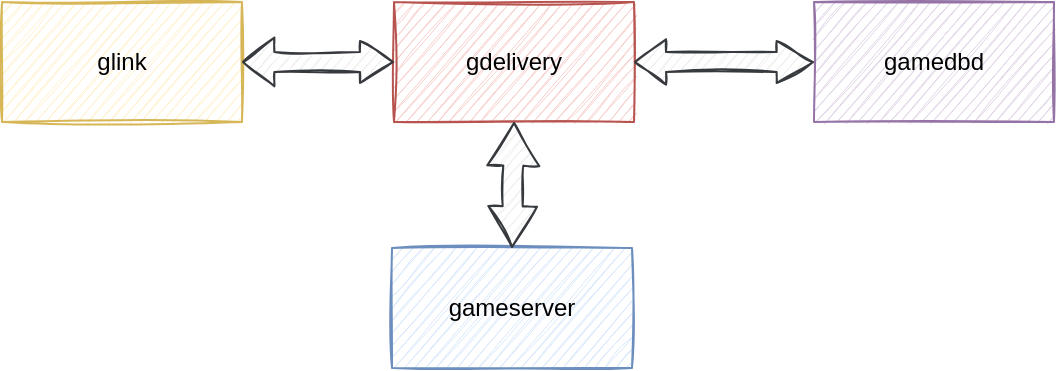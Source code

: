 <mxfile version="14.0.3" type="github" pages="5">
  <diagram id="kgpKYQtTHZ0yAKxKKP6v" name="Page-1">
    <mxGraphModel dx="1503" dy="706" grid="1" gridSize="1" guides="1" tooltips="1" connect="1" arrows="1" fold="1" page="1" pageScale="1" pageWidth="850" pageHeight="1100" math="0" shadow="0">
      <root>
        <mxCell id="0" />
        <mxCell id="1" parent="0" />
        <mxCell id="8e3iIAsaUR_CPn4ZfIlF-45" value="glink" style="rounded=0;whiteSpace=wrap;html=1;shadow=0;fontFamily=Helvetica;fontSize=12;align=center;fillColor=#fff2cc;strokeColor=#d6b656;sketch=1;" parent="1" vertex="1">
          <mxGeometry x="97" y="144" width="120" height="60" as="geometry" />
        </mxCell>
        <mxCell id="8e3iIAsaUR_CPn4ZfIlF-46" value="gdelivery" style="rounded=0;whiteSpace=wrap;html=1;shadow=0;fontFamily=Helvetica;fontSize=12;align=center;fillColor=#f8cecc;strokeColor=#b85450;sketch=1;" parent="1" vertex="1">
          <mxGeometry x="293" y="144" width="120" height="60" as="geometry" />
        </mxCell>
        <mxCell id="8e3iIAsaUR_CPn4ZfIlF-47" value="gamedbd" style="rounded=0;whiteSpace=wrap;html=1;shadow=0;fontFamily=Helvetica;fontSize=12;align=center;fillColor=#e1d5e7;strokeColor=#9673a6;sketch=1;" parent="1" vertex="1">
          <mxGeometry x="503" y="144" width="120" height="60" as="geometry" />
        </mxCell>
        <mxCell id="8e3iIAsaUR_CPn4ZfIlF-48" value="gameserver" style="rounded=0;whiteSpace=wrap;html=1;shadow=0;fontFamily=Helvetica;fontSize=12;align=center;fillColor=#dae8fc;strokeColor=#6c8ebf;sketch=1;" parent="1" vertex="1">
          <mxGeometry x="292" y="267" width="120" height="60" as="geometry" />
        </mxCell>
        <mxCell id="8e3iIAsaUR_CPn4ZfIlF-49" value="" style="shape=flexArrow;endArrow=classic;startArrow=block;html=1;fontFamily=Helvetica;fontSize=12;exitX=1;exitY=0.5;exitDx=0;exitDy=0;entryX=0;entryY=0.5;entryDx=0;entryDy=0;endWidth=10;endSize=5.167;startWidth=13.333;startSize=4.892;startFill=0;fillColor=#eeeeee;strokeColor=#36393d;sketch=1;" parent="1" source="8e3iIAsaUR_CPn4ZfIlF-45" target="8e3iIAsaUR_CPn4ZfIlF-46" edge="1">
          <mxGeometry width="50" height="50" relative="1" as="geometry">
            <mxPoint x="373" y="293" as="sourcePoint" />
            <mxPoint x="423" y="243" as="targetPoint" />
          </mxGeometry>
        </mxCell>
        <mxCell id="8e3iIAsaUR_CPn4ZfIlF-57" value="" style="shape=flexArrow;endArrow=classic;startArrow=classic;html=1;fontFamily=Helvetica;fontSize=12;entryX=0;entryY=0.5;entryDx=0;entryDy=0;exitX=1;exitY=0.5;exitDx=0;exitDy=0;startWidth=11.667;startSize=4.833;endWidth=10;endSize=5.725;fillColor=#eeeeee;strokeColor=#36393d;sketch=1;" parent="1" source="8e3iIAsaUR_CPn4ZfIlF-46" target="8e3iIAsaUR_CPn4ZfIlF-47" edge="1">
          <mxGeometry width="50" height="50" relative="1" as="geometry">
            <mxPoint x="417" y="255" as="sourcePoint" />
            <mxPoint x="467" y="205" as="targetPoint" />
          </mxGeometry>
        </mxCell>
        <mxCell id="8e3iIAsaUR_CPn4ZfIlF-58" value="" style="shape=flexArrow;endArrow=classic;startArrow=classic;html=1;fontFamily=Helvetica;fontSize=12;entryX=0.5;entryY=1;entryDx=0;entryDy=0;exitX=0.5;exitY=0;exitDx=0;exitDy=0;endWidth=15;endSize=6.783;startWidth=13.333;startSize=6.442;fillColor=#eeeeee;strokeColor=#36393d;sketch=1;" parent="1" source="8e3iIAsaUR_CPn4ZfIlF-48" target="8e3iIAsaUR_CPn4ZfIlF-46" edge="1">
          <mxGeometry width="50" height="50" relative="1" as="geometry">
            <mxPoint x="497" y="300" as="sourcePoint" />
            <mxPoint x="547" y="250" as="targetPoint" />
          </mxGeometry>
        </mxCell>
      </root>
    </mxGraphModel>
  </diagram>
  <diagram id="0OgzpcdSNnnKaS0ms3lA" name="Page-2">
    <mxGraphModel dx="2330" dy="706" grid="1" gridSize="10" guides="1" tooltips="1" connect="1" arrows="1" fold="1" page="1" pageScale="1" pageWidth="827" pageHeight="1169" background="#EEEEEE" math="0" shadow="0">
      <root>
        <mxCell id="CHY1JKjZ-cwcwIP-8aB2-0" />
        <mxCell id="CHY1JKjZ-cwcwIP-8aB2-1" parent="CHY1JKjZ-cwcwIP-8aB2-0" />
        <mxCell id="CHY1JKjZ-cwcwIP-8aB2-2" value="Corps&#xa;PSyncObject&lt;PB::corps_struct&gt;" style="swimlane;fontStyle=0;childLayout=stackLayout;horizontal=1;startSize=26;fillColor=#cdeb8b;horizontalStack=0;resizeParent=1;resizeParentMax=0;resizeLast=0;collapsible=1;marginBottom=0;shadow=0;fontFamily=Helvetica;fontSize=12;align=center;sketch=1;strokeColor=#36393d;" parent="CHY1JKjZ-cwcwIP-8aB2-1" vertex="1">
          <mxGeometry x="161" y="460" width="279" height="104" as="geometry" />
        </mxCell>
        <mxCell id="Idnr1RLPW2V9LJ6OMzab-46" value="- HardReference&lt;CorpsBaseType&gt; ref_" style="text;strokeColor=#36393d;fillColor=#cdeb8b;align=left;verticalAlign=top;spacingLeft=4;spacingRight=4;overflow=hidden;rotatable=0;points=[[0,0.5],[1,0.5]];portConstraint=eastwest;sketch=1;" vertex="1" parent="CHY1JKjZ-cwcwIP-8aB2-2">
          <mxGeometry y="26" width="279" height="26" as="geometry" />
        </mxCell>
        <mxCell id="Idnr1RLPW2V9LJ6OMzab-47" value="- std::map&lt;int64, CorpsMemberCache&gt; members_" style="text;strokeColor=#36393d;fillColor=#cdeb8b;align=left;verticalAlign=top;spacingLeft=4;spacingRight=4;overflow=hidden;rotatable=0;points=[[0,0.5],[1,0.5]];portConstraint=eastwest;sketch=1;" vertex="1" parent="CHY1JKjZ-cwcwIP-8aB2-2">
          <mxGeometry y="52" width="279" height="26" as="geometry" />
        </mxCell>
        <mxCell id="Idnr1RLPW2V9LJ6OMzab-48" value="- CorpsBase proxy_" style="text;strokeColor=#36393d;fillColor=#cdeb8b;align=left;verticalAlign=top;spacingLeft=4;spacingRight=4;overflow=hidden;rotatable=0;points=[[0,0.5],[1,0.5]];portConstraint=eastwest;sketch=1;" vertex="1" parent="CHY1JKjZ-cwcwIP-8aB2-2">
          <mxGeometry y="78" width="279" height="26" as="geometry" />
        </mxCell>
        <mxCell id="CHY1JKjZ-cwcwIP-8aB2-12" value="PSyncObject&lt;Data&gt;&#xa;std::enable_shared_from_this&lt;&gt;" style="swimlane;fontStyle=0;childLayout=stackLayout;horizontal=1;startSize=30;horizontalStack=0;resizeParent=1;resizeParentMax=0;resizeLast=0;collapsible=1;marginBottom=0;shadow=0;fontFamily=Helvetica;fontSize=12;align=center;sketch=1;fillColor=#fad9d5;strokeColor=#ae4132;" parent="CHY1JKjZ-cwcwIP-8aB2-1" vertex="1">
          <mxGeometry x="163" y="321" width="270" height="90" as="geometry" />
        </mxCell>
        <mxCell id="Idnr1RLPW2V9LJ6OMzab-32" value="+ ClientTaskList task_list_" style="text;strokeColor=#ae4132;fillColor=#fad9d5;align=left;verticalAlign=top;spacingLeft=4;spacingRight=4;overflow=hidden;rotatable=0;points=[[0,0.5],[1,0.5]];portConstraint=eastwest;sketch=1;" vertex="1" parent="CHY1JKjZ-cwcwIP-8aB2-12">
          <mxGeometry y="30" width="270" height="26" as="geometry" />
        </mxCell>
        <mxCell id="Idnr1RLPW2V9LJ6OMzab-33" value="" style="line;strokeWidth=1;fillColor=none;align=left;verticalAlign=middle;spacingTop=-1;spacingLeft=3;spacingRight=3;rotatable=0;labelPosition=right;points=[];portConstraint=eastwest;fontColor=#1A1A1A;sketch=1;labelBackgroundColor=#EEEEEE;strokeColor=#909090;" vertex="1" parent="CHY1JKjZ-cwcwIP-8aB2-12">
          <mxGeometry y="56" width="270" height="8" as="geometry" />
        </mxCell>
        <mxCell id="Idnr1RLPW2V9LJ6OMzab-34" value="+ int TryAddTask(std::share_ptr&lt;Message&gt; msg)" style="text;strokeColor=#ae4132;fillColor=#fad9d5;align=left;verticalAlign=top;spacingLeft=4;spacingRight=4;overflow=hidden;rotatable=0;points=[[0,0.5],[1,0.5]];portConstraint=eastwest;sketch=1;" vertex="1" parent="CHY1JKjZ-cwcwIP-8aB2-12">
          <mxGeometry y="64" width="270" height="26" as="geometry" />
        </mxCell>
        <mxCell id="CHY1JKjZ-cwcwIP-8aB2-22" value="CorpsManager&#xa;ObjectManager&lt;CorpsPtr&gt;" style="swimlane;fontStyle=0;childLayout=stackLayout;horizontal=1;startSize=26;fillColor=none;horizontalStack=0;resizeParent=1;resizeParentMax=0;resizeLast=0;collapsible=1;marginBottom=0;shadow=0;fontFamily=Helvetica;fontSize=12;align=center;sketch=1;strokeColor=#909090;fontColor=#1A1A1A;" parent="CHY1JKjZ-cwcwIP-8aB2-1" vertex="1">
          <mxGeometry x="-114" y="460" width="190" height="52" as="geometry" />
        </mxCell>
        <mxCell id="CHY1JKjZ-cwcwIP-8aB2-25" value="CorpsBaseType" style="swimlane;fontStyle=0;childLayout=stackLayout;horizontal=1;startSize=26;fillColor=none;horizontalStack=0;resizeParent=1;resizeParentMax=0;resizeLast=0;collapsible=1;marginBottom=0;shadow=0;fontFamily=Helvetica;fontSize=12;align=center;sketch=1;strokeColor=#909090;fontColor=#1A1A1A;" parent="CHY1JKjZ-cwcwIP-8aB2-1" vertex="1">
          <mxGeometry x="539.25" y="362" width="381.5" height="86" as="geometry" />
        </mxCell>
        <mxCell id="Idnr1RLPW2V9LJ6OMzab-38" value="+ void* corps_object_" style="text;strokeColor=#56517e;fillColor=#d0cee2;align=left;verticalAlign=top;spacingLeft=4;spacingRight=4;overflow=hidden;rotatable=0;points=[[0,0.5],[1,0.5]];portConstraint=eastwest;sketch=1;" vertex="1" parent="CHY1JKjZ-cwcwIP-8aB2-25">
          <mxGeometry y="26" width="381.5" height="26" as="geometry" />
        </mxCell>
        <mxCell id="Idnr1RLPW2V9LJ6OMzab-39" value="" style="line;strokeWidth=1;fillColor=none;align=left;verticalAlign=middle;spacingTop=-1;spacingLeft=3;spacingRight=3;rotatable=0;labelPosition=right;points=[];portConstraint=eastwest;fontColor=#1A1A1A;sketch=1;labelBackgroundColor=#EEEEEE;strokeColor=#909090;" vertex="1" parent="CHY1JKjZ-cwcwIP-8aB2-25">
          <mxGeometry y="52" width="381.5" height="8" as="geometry" />
        </mxCell>
        <mxCell id="Idnr1RLPW2V9LJ6OMzab-40" value="+ int PacketProtocol(PB::npt_common_search&amp; proto) const override" style="text;strokeColor=none;fillColor=none;align=left;verticalAlign=top;spacingLeft=4;spacingRight=4;overflow=hidden;rotatable=0;points=[[0,0.5],[1,0.5]];portConstraint=eastwest;fontColor=#1A1A1A;sketch=1;" vertex="1" parent="CHY1JKjZ-cwcwIP-8aB2-25">
          <mxGeometry y="60" width="381.5" height="26" as="geometry" />
        </mxCell>
        <mxCell id="CHY1JKjZ-cwcwIP-8aB2-28" value="CorpsBase" style="swimlane;fontStyle=0;childLayout=stackLayout;horizontal=1;startSize=26;fillColor=none;horizontalStack=0;resizeParent=1;resizeParentMax=0;resizeLast=0;collapsible=1;marginBottom=0;shadow=0;fontFamily=Helvetica;fontSize=12;align=center;sketch=1;strokeColor=#909090;fontColor=#1A1A1A;" parent="CHY1JKjZ-cwcwIP-8aB2-1" vertex="1">
          <mxGeometry x="539.25" y="550" width="220" height="52" as="geometry" />
        </mxCell>
        <mxCell id="Idnr1RLPW2V9LJ6OMzab-35" value="+ SendMessage(const Message&amp; msg)" style="text;strokeColor=none;fillColor=none;align=left;verticalAlign=top;spacingLeft=4;spacingRight=4;overflow=hidden;rotatable=0;points=[[0,0.5],[1,0.5]];portConstraint=eastwest;fontColor=#1A1A1A;sketch=1;" vertex="1" parent="CHY1JKjZ-cwcwIP-8aB2-28">
          <mxGeometry y="26" width="220" height="26" as="geometry" />
        </mxCell>
        <mxCell id="CHY1JKjZ-cwcwIP-8aB2-31" value="CorpsMember" style="swimlane;fontStyle=0;childLayout=stackLayout;horizontal=1;startSize=26;fillColor=none;horizontalStack=0;resizeParent=1;resizeParentMax=0;resizeLast=0;collapsible=1;marginBottom=0;shadow=0;fontFamily=Helvetica;fontSize=12;align=center;sketch=1;strokeColor=#909090;fontColor=#1A1A1A;" parent="CHY1JKjZ-cwcwIP-8aB2-1" vertex="1">
          <mxGeometry x="539.25" y="474" width="183" height="52" as="geometry" />
        </mxCell>
        <mxCell id="Idnr1RLPW2V9LJ6OMzab-36" value="+ PB::corps_member_info data_" style="text;strokeColor=none;fillColor=none;align=left;verticalAlign=top;spacingLeft=4;spacingRight=4;overflow=hidden;rotatable=0;points=[[0,0.5],[1,0.5]];portConstraint=eastwest;fontColor=#1A1A1A;sketch=1;" vertex="1" parent="CHY1JKjZ-cwcwIP-8aB2-31">
          <mxGeometry y="26" width="183" height="26" as="geometry" />
        </mxCell>
        <mxCell id="Idnr1RLPW2V9LJ6OMzab-13" value="ObjectManager&lt;Object&gt;&#xa;IntervalTimer::Observer" style="swimlane;fontStyle=0;childLayout=stackLayout;horizontal=1;startSize=29;fillColor=none;horizontalStack=0;resizeParent=1;resizeParentMax=0;resizeLast=0;collapsible=1;marginBottom=0;shadow=0;fontFamily=Helvetica;fontSize=12;align=center;sketch=1;strokeColor=#909090;fontColor=#1A1A1A;" vertex="1" parent="CHY1JKjZ-cwcwIP-8aB2-1">
          <mxGeometry x="-119" y="321" width="200" height="89" as="geometry" />
        </mxCell>
        <mxCell id="Idnr1RLPW2V9LJ6OMzab-26" value="+ std::map&lt;int64, Object&gt; objects_" style="text;strokeColor=none;fillColor=none;align=left;verticalAlign=top;spacingLeft=4;spacingRight=4;overflow=hidden;rotatable=0;points=[[0,0.5],[1,0.5]];portConstraint=eastwest;sketch=1;fontColor=#1A1A1A;" vertex="1" parent="Idnr1RLPW2V9LJ6OMzab-13">
          <mxGeometry y="29" width="200" height="26" as="geometry" />
        </mxCell>
        <mxCell id="Idnr1RLPW2V9LJ6OMzab-30" value="" style="line;strokeWidth=1;fillColor=none;align=left;verticalAlign=middle;spacingTop=-1;spacingLeft=3;spacingRight=3;rotatable=0;labelPosition=right;points=[];portConstraint=eastwest;sketch=1;labelBackgroundColor=#EEEEEE;strokeColor=#909090;fontColor=#1A1A1A;" vertex="1" parent="Idnr1RLPW2V9LJ6OMzab-13">
          <mxGeometry y="55" width="200" height="8" as="geometry" />
        </mxCell>
        <mxCell id="Idnr1RLPW2V9LJ6OMzab-31" value="+ bool Update() override" style="text;strokeColor=#0e8088;fillColor=#b0e3e6;align=left;verticalAlign=top;spacingLeft=4;spacingRight=4;overflow=hidden;rotatable=0;points=[[0,0.5],[1,0.5]];portConstraint=eastwest;sketch=1;" vertex="1" parent="Idnr1RLPW2V9LJ6OMzab-13">
          <mxGeometry y="63" width="200" height="26" as="geometry" />
        </mxCell>
        <mxCell id="Idnr1RLPW2V9LJ6OMzab-20" value="" style="endArrow=block;endSize=16;endFill=0;html=1;exitX=0.5;exitY=0;exitDx=0;exitDy=0;sketch=1;labelBackgroundColor=#EEEEEE;strokeColor=#182E3E;fontColor=#1A1A1A;" edge="1" parent="CHY1JKjZ-cwcwIP-8aB2-1" source="CHY1JKjZ-cwcwIP-8aB2-22">
          <mxGeometry width="160" relative="1" as="geometry">
            <mxPoint x="-19" y="448" as="sourcePoint" />
            <mxPoint x="-19" y="409" as="targetPoint" />
          </mxGeometry>
        </mxCell>
        <mxCell id="Idnr1RLPW2V9LJ6OMzab-21" value="" style="endArrow=block;endSize=16;endFill=0;html=1;entryX=0.507;entryY=0.962;entryDx=0;entryDy=0;entryPerimeter=0;sketch=1;labelBackgroundColor=#EEEEEE;strokeColor=#182E3E;fontColor=#1A1A1A;" edge="1" parent="CHY1JKjZ-cwcwIP-8aB2-1" source="CHY1JKjZ-cwcwIP-8aB2-2" target="Idnr1RLPW2V9LJ6OMzab-34">
          <mxGeometry width="160" relative="1" as="geometry">
            <mxPoint x="-140" y="648" as="sourcePoint" />
            <mxPoint x="253" y="418" as="targetPoint" />
          </mxGeometry>
        </mxCell>
        <mxCell id="Idnr1RLPW2V9LJ6OMzab-22" value="" style="endArrow=open;html=1;endSize=12;startArrow=diamondThin;startSize=14;startFill=0;edgeStyle=orthogonalEdgeStyle;exitX=1;exitY=0.5;exitDx=0;exitDy=0;entryX=0;entryY=0.5;entryDx=0;entryDy=0;sketch=1;labelBackgroundColor=#EEEEEE;strokeColor=#182E3E;fontColor=#1A1A1A;" edge="1" parent="CHY1JKjZ-cwcwIP-8aB2-1">
          <mxGeometry relative="1" as="geometry">
            <mxPoint x="76" y="499" as="sourcePoint" />
            <mxPoint x="161" y="499" as="targetPoint" />
          </mxGeometry>
        </mxCell>
        <mxCell id="Idnr1RLPW2V9LJ6OMzab-23" value="0..n" style="edgeLabel;resizable=0;html=1;align=left;verticalAlign=top;sketch=1;labelBackgroundColor=#EEEEEE;fontColor=#1A1A1A;" connectable="0" vertex="1" parent="Idnr1RLPW2V9LJ6OMzab-22">
          <mxGeometry x="-1" relative="1" as="geometry" />
        </mxCell>
        <mxCell id="Idnr1RLPW2V9LJ6OMzab-7" value="" style="endArrow=open;html=1;endSize=12;startArrow=diamondThin;startSize=14;startFill=0;edgeStyle=orthogonalEdgeStyle;entryX=0;entryY=0.75;entryDx=0;entryDy=0;sketch=1;labelBackgroundColor=#EEEEEE;strokeColor=#182E3E;fontColor=#1A1A1A;" edge="1" parent="CHY1JKjZ-cwcwIP-8aB2-1">
          <mxGeometry relative="1" as="geometry">
            <mxPoint x="440" y="509" as="sourcePoint" />
            <mxPoint x="539.25" y="509" as="targetPoint" />
            <Array as="points">
              <mxPoint x="440" y="509" />
              <mxPoint x="440" y="509" />
            </Array>
          </mxGeometry>
        </mxCell>
        <mxCell id="Idnr1RLPW2V9LJ6OMzab-8" value="0..n" style="edgeLabel;resizable=0;html=1;align=left;verticalAlign=top;sketch=1;labelBackgroundColor=#EEEEEE;fontColor=#1A1A1A;" connectable="0" vertex="1" parent="Idnr1RLPW2V9LJ6OMzab-7">
          <mxGeometry x="-1" relative="1" as="geometry" />
        </mxCell>
        <mxCell id="Idnr1RLPW2V9LJ6OMzab-41" value="CorpsTopList" style="swimlane;fontStyle=0;childLayout=stackLayout;horizontal=1;startSize=26;fillColor=none;horizontalStack=0;resizeParent=1;resizeParentMax=0;resizeLast=0;collapsible=1;marginBottom=0;shadow=0;fontFamily=Helvetica;fontSize=12;align=center;sketch=1;strokeColor=#909090;fontColor=#1A1A1A;" vertex="1" parent="CHY1JKjZ-cwcwIP-8aB2-1">
          <mxGeometry x="-113" y="554" width="190" height="52" as="geometry" />
        </mxCell>
        <mxCell id="Idnr1RLPW2V9LJ6OMzab-44" value="" style="endArrow=open;html=1;endSize=12;startArrow=diamondThin;startSize=14;startFill=1;edgeStyle=orthogonalEdgeStyle;align=left;verticalAlign=bottom;fontColor=#1A1A1A;exitX=0.505;exitY=1;exitDx=0;exitDy=0;exitPerimeter=0;entryX=0.5;entryY=0;entryDx=0;entryDy=0;sketch=1;labelBackgroundColor=#EEEEEE;strokeColor=#182E3E;" edge="1" parent="CHY1JKjZ-cwcwIP-8aB2-1" target="Idnr1RLPW2V9LJ6OMzab-41">
          <mxGeometry x="-0.25" y="20" relative="1" as="geometry">
            <mxPoint x="-18.05" y="512" as="sourcePoint" />
            <mxPoint x="-18" y="570" as="targetPoint" />
            <mxPoint as="offset" />
          </mxGeometry>
        </mxCell>
        <mxCell id="Idnr1RLPW2V9LJ6OMzab-49" value="1" style="endArrow=open;html=1;endSize=12;startArrow=diamondThin;startSize=14;startFill=1;edgeStyle=orthogonalEdgeStyle;align=left;verticalAlign=bottom;fontColor=#1A1A1A;entryX=0;entryY=0.5;entryDx=0;entryDy=0;sketch=1;labelBackgroundColor=#EEEEEE;strokeColor=#182E3E;" edge="1" parent="CHY1JKjZ-cwcwIP-8aB2-1" target="CHY1JKjZ-cwcwIP-8aB2-28">
          <mxGeometry x="-1" y="3" relative="1" as="geometry">
            <mxPoint x="440" y="550" as="sourcePoint" />
            <mxPoint x="440" y="690" as="targetPoint" />
            <Array as="points">
              <mxPoint x="440" y="550" />
              <mxPoint x="490" y="550" />
              <mxPoint x="490" y="576" />
            </Array>
          </mxGeometry>
        </mxCell>
        <mxCell id="Idnr1RLPW2V9LJ6OMzab-50" value="1" style="endArrow=open;html=1;endSize=12;startArrow=diamondThin;startSize=14;startFill=1;edgeStyle=orthogonalEdgeStyle;align=left;verticalAlign=bottom;fontColor=#1A1A1A;entryX=0;entryY=0.5;entryDx=0;entryDy=0;exitX=1;exitY=0.192;exitDx=0;exitDy=0;exitPerimeter=0;sketch=1;labelBackgroundColor=#EEEEEE;strokeColor=#182E3E;" edge="1" parent="CHY1JKjZ-cwcwIP-8aB2-1" source="CHY1JKjZ-cwcwIP-8aB2-2" target="Idnr1RLPW2V9LJ6OMzab-38">
          <mxGeometry x="-1" y="3" relative="1" as="geometry">
            <mxPoint x="310" y="710" as="sourcePoint" />
            <mxPoint x="470" y="710" as="targetPoint" />
          </mxGeometry>
        </mxCell>
      </root>
    </mxGraphModel>
  </diagram>
  <diagram id="yI2ITIxN7NDSkIE8eoWA" name="第 3 页">
    <mxGraphModel dx="2330" dy="706" grid="1" gridSize="1" guides="1" tooltips="1" connect="1" arrows="1" fold="1" page="1" pageScale="1" pageWidth="827" pageHeight="1169" background="#EEEEEE" math="0" shadow="0">
      <root>
        <mxCell id="4NuZsKPPa98qgH2k7ZOk-0" />
        <mxCell id="4NuZsKPPa98qgH2k7ZOk-1" parent="4NuZsKPPa98qgH2k7ZOk-0" />
        <mxCell id="-l2edYAywjvh5u6Mlrhu-0" value="Corps&#xa;PSyncObject&lt;PB::corps_struct&gt;" style="swimlane;fontStyle=0;childLayout=stackLayout;horizontal=1;startSize=30;fillColor=none;horizontalStack=0;resizeParent=1;resizeParentMax=0;resizeLast=0;collapsible=1;marginBottom=0;shadow=0;fontFamily=Helvetica;fontSize=12;align=center;strokeColor=#909090;fontColor=#1A1A1A;sketch=1;" vertex="1" parent="4NuZsKPPa98qgH2k7ZOk-1">
          <mxGeometry x="-380" y="646" width="279" height="108" as="geometry" />
        </mxCell>
        <mxCell id="-l2edYAywjvh5u6Mlrhu-1" value="- HardReference&lt;CorpsBaseType&gt; ref_" style="text;strokeColor=#0e8088;fillColor=#b0e3e6;align=left;verticalAlign=top;spacingLeft=4;spacingRight=4;overflow=hidden;rotatable=0;points=[[0,0.5],[1,0.5]];portConstraint=eastwest;sketch=1;" vertex="1" parent="-l2edYAywjvh5u6Mlrhu-0">
          <mxGeometry y="30" width="279" height="26" as="geometry" />
        </mxCell>
        <mxCell id="-l2edYAywjvh5u6Mlrhu-2" value="- std::map&lt;int64, CorpsMemberCache&gt; members_" style="text;strokeColor=none;fillColor=none;align=left;verticalAlign=top;spacingLeft=4;spacingRight=4;overflow=hidden;rotatable=0;points=[[0,0.5],[1,0.5]];portConstraint=eastwest;fontColor=#1A1A1A;sketch=1;" vertex="1" parent="-l2edYAywjvh5u6Mlrhu-0">
          <mxGeometry y="56" width="279" height="26" as="geometry" />
        </mxCell>
        <mxCell id="-l2edYAywjvh5u6Mlrhu-3" value="- CorpsBase proxy_" style="text;strokeColor=none;fillColor=none;align=left;verticalAlign=top;spacingLeft=4;spacingRight=4;overflow=hidden;rotatable=0;points=[[0,0.5],[1,0.5]];portConstraint=eastwest;fontColor=#1A1A1A;sketch=1;" vertex="1" parent="-l2edYAywjvh5u6Mlrhu-0">
          <mxGeometry y="82" width="279" height="26" as="geometry" />
        </mxCell>
        <mxCell id="-l2edYAywjvh5u6Mlrhu-8" value="SearchKey" style="swimlane;fontStyle=0;childLayout=stackLayout;horizontal=1;startSize=26;fillColor=none;horizontalStack=0;resizeParent=1;resizeParentMax=0;resizeLast=0;collapsible=1;marginBottom=0;shadow=0;fontFamily=Helvetica;fontSize=12;align=center;strokeColor=#909090;fontColor=#1A1A1A;sketch=1;" vertex="1" parent="4NuZsKPPa98qgH2k7ZOk-1">
          <mxGeometry x="-522" y="412" width="150" height="78" as="geometry" />
        </mxCell>
        <mxCell id="-l2edYAywjvh5u6Mlrhu-35" value="- unsigned char key_type_" style="text;strokeColor=none;fillColor=none;align=left;verticalAlign=top;spacingLeft=4;spacingRight=4;overflow=hidden;rotatable=0;points=[[0,0.5],[1,0.5]];portConstraint=eastwest;fontColor=#1A1A1A;sketch=1;" vertex="1" parent="-l2edYAywjvh5u6Mlrhu-8">
          <mxGeometry y="26" width="150" height="26" as="geometry" />
        </mxCell>
        <mxCell id="-l2edYAywjvh5u6Mlrhu-36" value="- Octets key_" style="text;strokeColor=none;fillColor=none;align=left;verticalAlign=top;spacingLeft=4;spacingRight=4;overflow=hidden;rotatable=0;points=[[0,0.5],[1,0.5]];portConstraint=eastwest;fontColor=#1A1A1A;sketch=1;" vertex="1" parent="-l2edYAywjvh5u6Mlrhu-8">
          <mxGeometry y="52" width="150" height="26" as="geometry" />
        </mxCell>
        <mxCell id="-l2edYAywjvh5u6Mlrhu-9" value="BaseType" style="swimlane;fontStyle=0;childLayout=stackLayout;horizontal=1;startSize=26;fillColor=none;horizontalStack=0;resizeParent=1;resizeParentMax=0;resizeLast=0;collapsible=1;marginBottom=0;shadow=0;fontFamily=Helvetica;fontSize=12;align=center;strokeColor=#909090;fontColor=#1A1A1A;sketch=1;" vertex="1" parent="4NuZsKPPa98qgH2k7ZOk-1">
          <mxGeometry x="-40" y="507.5" width="381.5" height="86" as="geometry" />
        </mxCell>
        <mxCell id="-l2edYAywjvh5u6Mlrhu-10" value="+ void* corps_object_" style="text;strokeColor=none;fillColor=none;align=left;verticalAlign=top;spacingLeft=4;spacingRight=4;overflow=hidden;rotatable=0;points=[[0,0.5],[1,0.5]];portConstraint=eastwest;fontColor=#1A1A1A;sketch=1;" vertex="1" parent="-l2edYAywjvh5u6Mlrhu-9">
          <mxGeometry y="26" width="381.5" height="26" as="geometry" />
        </mxCell>
        <mxCell id="-l2edYAywjvh5u6Mlrhu-11" value="" style="line;strokeWidth=1;fillColor=none;align=left;verticalAlign=middle;spacingTop=-1;spacingLeft=3;spacingRight=3;rotatable=0;labelPosition=right;points=[];portConstraint=eastwest;strokeColor=#909090;fontColor=#1A1A1A;sketch=1;labelBackgroundColor=#EEEEEE;" vertex="1" parent="-l2edYAywjvh5u6Mlrhu-9">
          <mxGeometry y="52" width="381.5" height="8" as="geometry" />
        </mxCell>
        <mxCell id="-l2edYAywjvh5u6Mlrhu-12" value="+ virtual int PacketProtocol(PB::npt_common_search&amp; proto) const" style="text;strokeColor=#ae4132;fillColor=#fad9d5;align=left;verticalAlign=top;spacingLeft=4;spacingRight=4;overflow=hidden;rotatable=0;points=[[0,0.5],[1,0.5]];portConstraint=eastwest;sketch=1;" vertex="1" parent="-l2edYAywjvh5u6Mlrhu-9">
          <mxGeometry y="60" width="381.5" height="26" as="geometry" />
        </mxCell>
        <mxCell id="-l2edYAywjvh5u6Mlrhu-13" value="CorpsBaseType" style="swimlane;fontStyle=0;childLayout=stackLayout;horizontal=1;startSize=26;fillColor=none;horizontalStack=0;resizeParent=1;resizeParentMax=0;resizeLast=0;collapsible=1;marginBottom=0;shadow=0;fontFamily=Helvetica;fontSize=12;align=center;strokeColor=#909090;fontColor=#1A1A1A;sketch=1;" vertex="1" parent="4NuZsKPPa98qgH2k7ZOk-1">
          <mxGeometry x="43" y="650" width="220" height="52" as="geometry" />
        </mxCell>
        <mxCell id="-l2edYAywjvh5u6Mlrhu-15" value="ResultNode" style="swimlane;fontStyle=0;childLayout=stackLayout;horizontal=1;startSize=26;fillColor=none;horizontalStack=0;resizeParent=1;resizeParentMax=0;resizeLast=0;collapsible=1;marginBottom=0;shadow=0;fontFamily=Helvetica;fontSize=12;align=center;strokeColor=#909090;fontColor=#1A1A1A;sketch=1;" vertex="1" parent="4NuZsKPPa98qgH2k7ZOk-1">
          <mxGeometry x="35" y="412" width="210" height="52" as="geometry" />
        </mxCell>
        <mxCell id="-l2edYAywjvh5u6Mlrhu-16" value="+ WeakReference&lt;BaseType&gt; ref_" style="text;strokeColor=none;fillColor=none;align=left;verticalAlign=top;spacingLeft=4;spacingRight=4;overflow=hidden;rotatable=0;points=[[0,0.5],[1,0.5]];portConstraint=eastwest;fontColor=#1A1A1A;sketch=1;" vertex="1" parent="-l2edYAywjvh5u6Mlrhu-15">
          <mxGeometry y="26" width="210" height="26" as="geometry" />
        </mxCell>
        <mxCell id="-l2edYAywjvh5u6Mlrhu-17" value="SearchCacheManager" style="swimlane;fontStyle=0;childLayout=stackLayout;horizontal=1;startSize=26;fillColor=none;horizontalStack=0;resizeParent=1;resizeParentMax=0;resizeLast=0;collapsible=1;marginBottom=0;shadow=0;fontFamily=Helvetica;fontSize=12;align=center;strokeColor=#909090;fontColor=#1A1A1A;sketch=1;" vertex="1" parent="4NuZsKPPa98qgH2k7ZOk-1">
          <mxGeometry x="-490" y="240" width="389" height="112" as="geometry" />
        </mxCell>
        <mxCell id="-l2edYAywjvh5u6Mlrhu-18" value="+ std::map&lt;SearchKey, SearchResult*&gt; results_" style="text;strokeColor=none;fillColor=none;align=left;verticalAlign=top;spacingLeft=4;spacingRight=4;overflow=hidden;rotatable=0;points=[[0,0.5],[1,0.5]];portConstraint=eastwest;fontColor=#1A1A1A;sketch=1;" vertex="1" parent="-l2edYAywjvh5u6Mlrhu-17">
          <mxGeometry y="26" width="389" height="26" as="geometry" />
        </mxCell>
        <mxCell id="-l2edYAywjvh5u6Mlrhu-33" value="- std::list&lt;SearchResult*&gt; lru_results_" style="text;strokeColor=none;fillColor=none;align=left;verticalAlign=top;spacingLeft=4;spacingRight=4;overflow=hidden;rotatable=0;points=[[0,0.5],[1,0.5]];portConstraint=eastwest;fontColor=#1A1A1A;sketch=1;" vertex="1" parent="-l2edYAywjvh5u6Mlrhu-17">
          <mxGeometry y="52" width="389" height="26" as="geometry" />
        </mxCell>
        <mxCell id="-l2edYAywjvh5u6Mlrhu-19" value="" style="line;strokeWidth=1;fillColor=none;align=left;verticalAlign=middle;spacingTop=-1;spacingLeft=3;spacingRight=3;rotatable=0;labelPosition=right;points=[];portConstraint=eastwest;strokeColor=#909090;fontColor=#1A1A1A;sketch=1;labelBackgroundColor=#EEEEEE;" vertex="1" parent="-l2edYAywjvh5u6Mlrhu-17">
          <mxGeometry y="78" width="389" height="8" as="geometry" />
        </mxCell>
        <mxCell id="-l2edYAywjvh5u6Mlrhu-20" value="+ void Search(PB::npt_common_search&amp; proto, const Search&amp; handle)" style="text;strokeColor=#b46504;fillColor=#fad7ac;align=left;verticalAlign=top;spacingLeft=4;spacingRight=4;overflow=hidden;rotatable=0;points=[[0,0.5],[1,0.5]];portConstraint=eastwest;sketch=1;" vertex="1" parent="-l2edYAywjvh5u6Mlrhu-17">
          <mxGeometry y="86" width="389" height="26" as="geometry" />
        </mxCell>
        <mxCell id="-l2edYAywjvh5u6Mlrhu-27" value="SearchResult" style="swimlane;fontStyle=0;childLayout=stackLayout;horizontal=1;startSize=26;fillColor=#bac8d3;horizontalStack=0;resizeParent=1;resizeParentMax=0;resizeLast=0;collapsible=1;marginBottom=0;shadow=0;fontFamily=Helvetica;fontSize=12;align=center;strokeColor=#23445d;sketch=1;" vertex="1" parent="4NuZsKPPa98qgH2k7ZOk-1">
          <mxGeometry x="-290" y="412" width="200" height="130" as="geometry" />
        </mxCell>
        <mxCell id="-l2edYAywjvh5u6Mlrhu-37" value="# PB::npt_common_search proto_" style="text;strokeColor=#23445d;fillColor=#bac8d3;align=left;verticalAlign=top;spacingLeft=4;spacingRight=4;overflow=hidden;rotatable=0;points=[[0,0.5],[1,0.5]];portConstraint=eastwest;sketch=1;" vertex="1" parent="-l2edYAywjvh5u6Mlrhu-27">
          <mxGeometry y="26" width="200" height="26" as="geometry" />
        </mxCell>
        <mxCell id="-l2edYAywjvh5u6Mlrhu-39" value="# SearchKey key_" style="text;strokeColor=#23445d;fillColor=#bac8d3;align=left;verticalAlign=top;spacingLeft=4;spacingRight=4;overflow=hidden;rotatable=0;points=[[0,0.5],[1,0.5]];portConstraint=eastwest;sketch=1;" vertex="1" parent="-l2edYAywjvh5u6Mlrhu-27">
          <mxGeometry y="52" width="200" height="26" as="geometry" />
        </mxCell>
        <mxCell id="-l2edYAywjvh5u6Mlrhu-38" value="# std::vector&lt;ResultNode&gt; results_" style="text;strokeColor=#23445d;fillColor=#bac8d3;align=left;verticalAlign=top;spacingLeft=4;spacingRight=4;overflow=hidden;rotatable=0;points=[[0,0.5],[1,0.5]];portConstraint=eastwest;sketch=1;" vertex="1" parent="-l2edYAywjvh5u6Mlrhu-27">
          <mxGeometry y="78" width="200" height="26" as="geometry" />
        </mxCell>
        <mxCell id="-l2edYAywjvh5u6Mlrhu-40" value="# SearchHandle handler_" style="text;strokeColor=#23445d;fillColor=#bac8d3;align=left;verticalAlign=top;spacingLeft=4;spacingRight=4;overflow=hidden;rotatable=0;points=[[0,0.5],[1,0.5]];portConstraint=eastwest;sketch=1;" vertex="1" parent="-l2edYAywjvh5u6Mlrhu-27">
          <mxGeometry y="104" width="200" height="26" as="geometry" />
        </mxCell>
        <mxCell id="-l2edYAywjvh5u6Mlrhu-42" value="" style="endArrow=block;endSize=16;endFill=0;html=1;exitX=0.5;exitY=0;exitDx=0;exitDy=0;entryX=0.506;entryY=0.981;entryDx=0;entryDy=0;entryPerimeter=0;strokeColor=#182E3E;fontColor=#1A1A1A;sketch=1;labelBackgroundColor=#EEEEEE;" edge="1" parent="4NuZsKPPa98qgH2k7ZOk-1" source="-l2edYAywjvh5u6Mlrhu-13" target="-l2edYAywjvh5u6Mlrhu-12">
          <mxGeometry width="160" relative="1" as="geometry">
            <mxPoint x="-10" y="790" as="sourcePoint" />
            <mxPoint x="151" y="610" as="targetPoint" />
          </mxGeometry>
        </mxCell>
        <mxCell id="-l2edYAywjvh5u6Mlrhu-43" value="" style="endArrow=diamondThin;endFill=1;endSize=24;html=1;entryX=1;entryY=0.5;entryDx=0;entryDy=0;exitX=0;exitY=0.75;exitDx=0;exitDy=0;strokeColor=#182E3E;fontColor=#1A1A1A;sketch=1;labelBackgroundColor=#EEEEEE;" edge="1" parent="4NuZsKPPa98qgH2k7ZOk-1" source="-l2edYAywjvh5u6Mlrhu-13" target="-l2edYAywjvh5u6Mlrhu-1">
          <mxGeometry width="160" relative="1" as="geometry">
            <mxPoint x="30" y="570" as="sourcePoint" />
            <mxPoint x="190" y="570" as="targetPoint" />
          </mxGeometry>
        </mxCell>
        <mxCell id="-l2edYAywjvh5u6Mlrhu-44" value="" style="endArrow=diamondThin;endFill=0;endSize=24;html=1;exitX=0.547;exitY=0.026;exitDx=0;exitDy=0;exitPerimeter=0;strokeColor=#182E3E;fontColor=#1A1A1A;sketch=1;labelBackgroundColor=#EEEEEE;" edge="1" parent="4NuZsKPPa98qgH2k7ZOk-1" source="-l2edYAywjvh5u6Mlrhu-8">
          <mxGeometry width="160" relative="1" as="geometry">
            <mxPoint x="-20" y="570" as="sourcePoint" />
            <mxPoint x="-440" y="350" as="targetPoint" />
          </mxGeometry>
        </mxCell>
        <mxCell id="-l2edYAywjvh5u6Mlrhu-45" value="" style="endArrow=diamondThin;endFill=0;endSize=24;html=1;exitX=0.5;exitY=0;exitDx=0;exitDy=0;entryX=0.771;entryY=1.077;entryDx=0;entryDy=0;entryPerimeter=0;strokeColor=#182E3E;fontColor=#1A1A1A;sketch=1;labelBackgroundColor=#EEEEEE;" edge="1" parent="4NuZsKPPa98qgH2k7ZOk-1" source="-l2edYAywjvh5u6Mlrhu-27" target="-l2edYAywjvh5u6Mlrhu-20">
          <mxGeometry width="160" relative="1" as="geometry">
            <mxPoint x="-540" y="610" as="sourcePoint" />
            <mxPoint x="-380" y="610" as="targetPoint" />
          </mxGeometry>
        </mxCell>
        <mxCell id="-l2edYAywjvh5u6Mlrhu-46" value="" style="endArrow=diamondThin;endFill=1;endSize=24;html=1;exitX=1;exitY=0.5;exitDx=0;exitDy=0;entryX=0;entryY=0.5;entryDx=0;entryDy=0;strokeColor=#182E3E;fontColor=#1A1A1A;sketch=1;labelBackgroundColor=#EEEEEE;" edge="1" parent="4NuZsKPPa98qgH2k7ZOk-1" source="-l2edYAywjvh5u6Mlrhu-35" target="-l2edYAywjvh5u6Mlrhu-37">
          <mxGeometry width="160" relative="1" as="geometry">
            <mxPoint x="-510" y="570" as="sourcePoint" />
            <mxPoint x="-350" y="570" as="targetPoint" />
          </mxGeometry>
        </mxCell>
        <mxCell id="-l2edYAywjvh5u6Mlrhu-47" value="" style="endArrow=diamondThin;endFill=0;endSize=24;html=1;exitX=0.5;exitY=0;exitDx=0;exitDy=0;entryX=0.551;entryY=0.846;entryDx=0;entryDy=0;entryPerimeter=0;strokeColor=#182E3E;fontColor=#1A1A1A;sketch=1;labelBackgroundColor=#EEEEEE;" edge="1" parent="4NuZsKPPa98qgH2k7ZOk-1" source="-l2edYAywjvh5u6Mlrhu-9" target="-l2edYAywjvh5u6Mlrhu-16">
          <mxGeometry width="160" relative="1" as="geometry">
            <mxPoint x="40" y="850" as="sourcePoint" />
            <mxPoint x="210" y="830" as="targetPoint" />
          </mxGeometry>
        </mxCell>
        <mxCell id="-l2edYAywjvh5u6Mlrhu-48" value="" style="endArrow=open;endFill=1;endSize=12;html=1;entryX=0;entryY=0.5;entryDx=0;entryDy=0;exitX=1;exitY=0.5;exitDx=0;exitDy=0;strokeColor=#182E3E;fontColor=#1A1A1A;sketch=1;labelBackgroundColor=#EEEEEE;" edge="1" parent="4NuZsKPPa98qgH2k7ZOk-1" source="-l2edYAywjvh5u6Mlrhu-37" target="-l2edYAywjvh5u6Mlrhu-16">
          <mxGeometry width="160" relative="1" as="geometry">
            <mxPoint x="-340" y="580" as="sourcePoint" />
            <mxPoint x="-170" y="580" as="targetPoint" />
          </mxGeometry>
        </mxCell>
      </root>
    </mxGraphModel>
  </diagram>
  <diagram id="lnSrEXQTEFAOOSUJtIZM" name="第 4 页">
    <mxGraphModel dx="2330" dy="706" grid="1" gridSize="1" guides="1" tooltips="1" connect="1" arrows="1" fold="1" page="1" pageScale="1" pageWidth="827" pageHeight="1169" background="#EEEEEE" math="0" shadow="0">
      <root>
        <mxCell id="2s0anMfYi2meWJEC-m7P-0" />
        <mxCell id="2s0anMfYi2meWJEC-m7P-1" parent="2s0anMfYi2meWJEC-m7P-0" />
        <mxCell id="2s0anMfYi2meWJEC-m7P-2" value="Corps&#xa;PSyncObject&lt;PB::corps_struct&gt;" style="swimlane;fontStyle=0;childLayout=stackLayout;horizontal=1;startSize=30;fillColor=none;horizontalStack=0;resizeParent=1;resizeParentMax=0;resizeLast=0;collapsible=1;marginBottom=0;shadow=0;fontFamily=Helvetica;fontSize=12;align=center;strokeColor=#909090;fontColor=#1A1A1A;sketch=1;" vertex="1" parent="2s0anMfYi2meWJEC-m7P-1">
          <mxGeometry x="-346" y="615" width="279" height="108" as="geometry" />
        </mxCell>
        <mxCell id="2s0anMfYi2meWJEC-m7P-3" value="- HardReference&lt;CorpsBaseType&gt; ref_" style="text;strokeColor=none;fillColor=none;align=left;verticalAlign=top;spacingLeft=4;spacingRight=4;overflow=hidden;rotatable=0;points=[[0,0.5],[1,0.5]];portConstraint=eastwest;fontColor=#1A1A1A;sketch=1;" vertex="1" parent="2s0anMfYi2meWJEC-m7P-2">
          <mxGeometry y="30" width="279" height="26" as="geometry" />
        </mxCell>
        <mxCell id="2s0anMfYi2meWJEC-m7P-4" value="- std::map&lt;int64, CorpsMemberCache&gt; members_" style="text;strokeColor=none;fillColor=none;align=left;verticalAlign=top;spacingLeft=4;spacingRight=4;overflow=hidden;rotatable=0;points=[[0,0.5],[1,0.5]];portConstraint=eastwest;fontColor=#1A1A1A;sketch=1;" vertex="1" parent="2s0anMfYi2meWJEC-m7P-2">
          <mxGeometry y="56" width="279" height="26" as="geometry" />
        </mxCell>
        <mxCell id="2s0anMfYi2meWJEC-m7P-5" value="- CorpsBase proxy_" style="text;strokeColor=none;fillColor=none;align=left;verticalAlign=top;spacingLeft=4;spacingRight=4;overflow=hidden;rotatable=0;points=[[0,0.5],[1,0.5]];portConstraint=eastwest;fontColor=#1A1A1A;sketch=1;" vertex="1" parent="2s0anMfYi2meWJEC-m7P-2">
          <mxGeometry y="82" width="279" height="26" as="geometry" />
        </mxCell>
        <mxCell id="2s0anMfYi2meWJEC-m7P-9" value="ClientTaskList" style="swimlane;fontStyle=0;childLayout=stackLayout;horizontal=1;startSize=26;fillColor=#b1ddf0;horizontalStack=0;resizeParent=1;resizeParentMax=0;resizeLast=0;collapsible=1;marginBottom=0;shadow=0;fontFamily=Helvetica;fontSize=12;align=center;strokeColor=#10739e;sketch=1;" vertex="1" parent="2s0anMfYi2meWJEC-m7P-1">
          <mxGeometry x="13" y="468" width="254" height="112" as="geometry" />
        </mxCell>
        <mxCell id="2s0anMfYi2meWJEC-m7P-10" value="- std::list&lt;std::share_ptr&lt;ClTask&gt;&gt; task_list_" style="text;strokeColor=#10739e;fillColor=#b1ddf0;align=left;verticalAlign=top;spacingLeft=4;spacingRight=4;overflow=hidden;rotatable=0;points=[[0,0.5],[1,0.5]];portConstraint=eastwest;sketch=1;" vertex="1" parent="2s0anMfYi2meWJEC-m7P-9">
          <mxGeometry y="26" width="254" height="26" as="geometry" />
        </mxCell>
        <mxCell id="2s0anMfYi2meWJEC-m7P-11" value="" style="line;strokeWidth=1;fillColor=none;align=left;verticalAlign=middle;spacingTop=-1;spacingLeft=3;spacingRight=3;rotatable=0;labelPosition=right;points=[];portConstraint=eastwest;strokeColor=#909090;fontColor=#1A1A1A;labelBackgroundColor=#EEEEEE;sketch=1;" vertex="1" parent="2s0anMfYi2meWJEC-m7P-9">
          <mxGeometry y="52" width="254" height="8" as="geometry" />
        </mxCell>
        <mxCell id="2s0anMfYi2meWJEC-m7P-12" value="+ bool AddTask(std::share_ptr&lt;ClTask&gt; task)" style="text;strokeColor=#10739e;fillColor=#b1ddf0;align=left;verticalAlign=top;spacingLeft=4;spacingRight=4;overflow=hidden;rotatable=0;points=[[0,0.5],[1,0.5]];portConstraint=eastwest;sketch=1;" vertex="1" parent="2s0anMfYi2meWJEC-m7P-9">
          <mxGeometry y="60" width="254" height="26" as="geometry" />
        </mxCell>
        <mxCell id="2wcIkOxxAOtHc5JdMz0j-1" value="+ std::share_ptr&lt;ClTask&gt; PopTask()" style="text;strokeColor=#10739e;fillColor=#b1ddf0;align=left;verticalAlign=top;spacingLeft=4;spacingRight=4;overflow=hidden;rotatable=0;points=[[0,0.5],[1,0.5]];portConstraint=eastwest;sketch=1;" vertex="1" parent="2s0anMfYi2meWJEC-m7P-9">
          <mxGeometry y="86" width="254" height="26" as="geometry" />
        </mxCell>
        <mxCell id="2s0anMfYi2meWJEC-m7P-14" value="ClTask" style="swimlane;fontStyle=0;childLayout=stackLayout;horizontal=1;startSize=26;fillColor=none;horizontalStack=0;resizeParent=1;resizeParentMax=0;resizeLast=0;collapsible=1;marginBottom=0;shadow=0;fontFamily=Helvetica;fontSize=12;align=center;strokeColor=#909090;fontColor=#1A1A1A;sketch=1;" vertex="1" parent="2s0anMfYi2meWJEC-m7P-1">
          <mxGeometry x="35" y="331" width="210" height="78" as="geometry" />
        </mxCell>
        <mxCell id="2wcIkOxxAOtHc5JdMz0j-3" value="+ RoleCache role_" style="text;strokeColor=none;fillColor=none;align=left;verticalAlign=top;spacingLeft=4;spacingRight=4;overflow=hidden;rotatable=0;points=[[0,0.5],[1,0.5]];portConstraint=eastwest;fontColor=#1A1A1A;sketch=1;" vertex="1" parent="2s0anMfYi2meWJEC-m7P-14">
          <mxGeometry y="26" width="210" height="26" as="geometry" />
        </mxCell>
        <mxCell id="2s0anMfYi2meWJEC-m7P-15" value="+ std::share_ptr&lt;Message&gt; msg_" style="text;strokeColor=none;fillColor=none;align=left;verticalAlign=top;spacingLeft=4;spacingRight=4;overflow=hidden;rotatable=0;points=[[0,0.5],[1,0.5]];portConstraint=eastwest;fontColor=#1A1A1A;sketch=1;" vertex="1" parent="2s0anMfYi2meWJEC-m7P-14">
          <mxGeometry y="52" width="210" height="26" as="geometry" />
        </mxCell>
        <mxCell id="2s0anMfYi2meWJEC-m7P-21" value="PSyncObject" style="swimlane;fontStyle=0;childLayout=stackLayout;horizontal=1;startSize=26;fillColor=#fad7ac;horizontalStack=0;resizeParent=1;resizeParentMax=0;resizeLast=0;collapsible=1;marginBottom=0;shadow=0;fontFamily=Helvetica;fontSize=12;align=center;strokeColor=#b46504;sketch=1;" vertex="1" parent="2s0anMfYi2meWJEC-m7P-1">
          <mxGeometry x="-306" y="467" width="200" height="104" as="geometry" />
        </mxCell>
        <mxCell id="2s0anMfYi2meWJEC-m7P-22" value="+ ClientTaskList task_queue_" style="text;strokeColor=#b46504;fillColor=#fad7ac;align=left;verticalAlign=top;spacingLeft=4;spacingRight=4;overflow=hidden;rotatable=0;points=[[0,0.5],[1,0.5]];portConstraint=eastwest;sketch=1;" vertex="1" parent="2s0anMfYi2meWJEC-m7P-21">
          <mxGeometry y="26" width="200" height="26" as="geometry" />
        </mxCell>
        <mxCell id="2s0anMfYi2meWJEC-m7P-25" value="+ bool IsLocked()" style="text;strokeColor=#b46504;fillColor=#fad7ac;align=left;verticalAlign=top;spacingLeft=4;spacingRight=4;overflow=hidden;rotatable=0;points=[[0,0.5],[1,0.5]];portConstraint=eastwest;sketch=1;" vertex="1" parent="2s0anMfYi2meWJEC-m7P-21">
          <mxGeometry y="52" width="200" height="26" as="geometry" />
        </mxCell>
        <mxCell id="2wcIkOxxAOtHc5JdMz0j-0" value="+ void Run()" style="text;strokeColor=#b46504;fillColor=#fad7ac;align=left;verticalAlign=top;spacingLeft=4;spacingRight=4;overflow=hidden;rotatable=0;points=[[0,0.5],[1,0.5]];portConstraint=eastwest;sketch=1;" vertex="1" parent="2s0anMfYi2meWJEC-m7P-21">
          <mxGeometry y="78" width="200" height="26" as="geometry" />
        </mxCell>
        <mxCell id="2wcIkOxxAOtHc5JdMz0j-4" value="" style="endArrow=open;html=1;endSize=12;startArrow=diamondThin;startSize=14;startFill=1;edgeStyle=orthogonalEdgeStyle;align=left;verticalAlign=bottom;exitX=1.01;exitY=0.055;exitDx=0;exitDy=0;exitPerimeter=0;strokeColor=#182E3E;fontColor=#1A1A1A;labelBackgroundColor=#EEEEEE;sketch=1;" edge="1" parent="2s0anMfYi2meWJEC-m7P-1" source="2s0anMfYi2meWJEC-m7P-25">
          <mxGeometry x="-1" y="3" relative="1" as="geometry">
            <mxPoint x="-74" y="784" as="sourcePoint" />
            <mxPoint x="13" y="520" as="targetPoint" />
          </mxGeometry>
        </mxCell>
        <mxCell id="2wcIkOxxAOtHc5JdMz0j-8" value="" style="endArrow=block;endSize=16;endFill=0;html=1;exitX=0.5;exitY=0;exitDx=0;exitDy=0;entryX=0.499;entryY=0.989;entryDx=0;entryDy=0;entryPerimeter=0;strokeColor=#182E3E;fontColor=#1A1A1A;labelBackgroundColor=#EEEEEE;sketch=1;" edge="1" parent="2s0anMfYi2meWJEC-m7P-1" source="2s0anMfYi2meWJEC-m7P-2" target="2wcIkOxxAOtHc5JdMz0j-0">
          <mxGeometry width="160" relative="1" as="geometry">
            <mxPoint x="-136" y="550" as="sourcePoint" />
            <mxPoint x="24" y="550" as="targetPoint" />
          </mxGeometry>
        </mxCell>
        <mxCell id="2wcIkOxxAOtHc5JdMz0j-9" value="" style="endArrow=open;html=1;endSize=12;startArrow=diamondThin;startSize=14;startFill=0;edgeStyle=orthogonalEdgeStyle;exitX=0.5;exitY=0;exitDx=0;exitDy=0;strokeColor=#182E3E;fontColor=#1A1A1A;labelBackgroundColor=#EEEEEE;sketch=1;" edge="1" parent="2s0anMfYi2meWJEC-m7P-1" source="2s0anMfYi2meWJEC-m7P-9">
          <mxGeometry relative="1" as="geometry">
            <mxPoint x="138" y="379" as="sourcePoint" />
            <mxPoint x="140" y="410" as="targetPoint" />
            <Array as="points" />
          </mxGeometry>
        </mxCell>
        <mxCell id="2wcIkOxxAOtHc5JdMz0j-10" value="0..n" style="edgeLabel;resizable=0;html=1;align=left;verticalAlign=top;fontColor=#1A1A1A;labelBackgroundColor=#EEEEEE;sketch=1;" connectable="0" vertex="1" parent="2wcIkOxxAOtHc5JdMz0j-9">
          <mxGeometry x="-1" relative="1" as="geometry">
            <mxPoint x="5" y="-33" as="offset" />
          </mxGeometry>
        </mxCell>
      </root>
    </mxGraphModel>
  </diagram>
  <diagram id="ImJfDfaZavIuHT8rUTSa" name="第 5 页">
    <mxGraphModel dx="1253" dy="588" grid="1" gridSize="10" guides="1" tooltips="1" connect="1" arrows="1" fold="1" page="1" pageScale="1" pageWidth="827" pageHeight="1169" background="#EEEEEE" math="0" shadow="0">
      <root>
        <mxCell id="0y2IcN7tvl_40y_Wi8IA-0" />
        <mxCell id="0y2IcN7tvl_40y_Wi8IA-1" parent="0y2IcN7tvl_40y_Wi8IA-0" />
        <mxCell id="0y2IcN7tvl_40y_Wi8IA-2" value="gameserver" style="shape=umlLifeline;perimeter=lifelinePerimeter;whiteSpace=wrap;html=1;container=1;collapsible=0;recursiveResize=0;outlineConnect=0;rounded=0;sketch=1;strokeColor=#909090;fillColor=#F5AB50;fontColor=#1A1A1A;" vertex="1" parent="0y2IcN7tvl_40y_Wi8IA-1">
          <mxGeometry x="180" y="40" width="100" height="580" as="geometry" />
        </mxCell>
        <mxCell id="0y2IcN7tvl_40y_Wi8IA-8" value="" style="html=1;points=[];perimeter=orthogonalPerimeter;rounded=0;sketch=1;strokeColor=#909090;fillColor=#F5AB50;fontColor=#1A1A1A;" vertex="1" parent="0y2IcN7tvl_40y_Wi8IA-2">
          <mxGeometry x="45" y="50" width="10" height="80" as="geometry" />
        </mxCell>
        <mxCell id="0y2IcN7tvl_40y_Wi8IA-17" value="ipt 创建协会" style="html=1;verticalAlign=bottom;startArrow=oval;startFill=1;endArrow=block;startSize=8;strokeColor=#182E3E;fontColor=#1A1A1A;entryX=-0.05;entryY=0.108;entryDx=0;entryDy=0;entryPerimeter=0;" edge="1" parent="0y2IcN7tvl_40y_Wi8IA-2" target="0y2IcN7tvl_40y_Wi8IA-18">
          <mxGeometry width="60" relative="1" as="geometry">
            <mxPoint x="55" y="120" as="sourcePoint" />
            <mxPoint x="115" y="120" as="targetPoint" />
          </mxGeometry>
        </mxCell>
        <mxCell id="0y2IcN7tvl_40y_Wi8IA-36" value="" style="html=1;points=[];perimeter=orthogonalPerimeter;rounded=0;sketch=1;strokeColor=#909090;fillColor=#F5AB50;fontColor=#1A1A1A;" vertex="1" parent="0y2IcN7tvl_40y_Wi8IA-2">
          <mxGeometry x="45" y="330" width="10" height="30" as="geometry" />
        </mxCell>
        <mxCell id="0y2IcN7tvl_40y_Wi8IA-3" value="" style="shape=umlLifeline;participant=umlActor;perimeter=lifelinePerimeter;whiteSpace=wrap;html=1;container=1;collapsible=0;recursiveResize=0;verticalAlign=top;spacingTop=36;outlineConnect=0;rounded=0;sketch=1;strokeColor=#909090;fillColor=#F5AB50;fontColor=#1A1A1A;" vertex="1" parent="0y2IcN7tvl_40y_Wi8IA-1">
          <mxGeometry x="60" y="40" width="20" height="570" as="geometry" />
        </mxCell>
        <mxCell id="0y2IcN7tvl_40y_Wi8IA-10" value="" style="html=1;points=[];perimeter=orthogonalPerimeter;rounded=0;sketch=1;strokeColor=#909090;fillColor=#F5AB50;fontColor=#1A1A1A;" vertex="1" parent="0y2IcN7tvl_40y_Wi8IA-3">
          <mxGeometry x="5" y="50" width="10" height="20" as="geometry" />
        </mxCell>
        <mxCell id="0y2IcN7tvl_40y_Wi8IA-37" value="" style="html=1;points=[];perimeter=orthogonalPerimeter;rounded=0;sketch=1;strokeColor=#909090;fillColor=#F5AB50;fontColor=#1A1A1A;" vertex="1" parent="0y2IcN7tvl_40y_Wi8IA-3">
          <mxGeometry x="5" y="400" width="10" height="50" as="geometry" />
        </mxCell>
        <mxCell id="0y2IcN7tvl_40y_Wi8IA-5" value="gdeliver" style="shape=umlLifeline;perimeter=lifelinePerimeter;whiteSpace=wrap;html=1;container=1;collapsible=0;recursiveResize=0;outlineConnect=0;rounded=0;sketch=1;strokeColor=#909090;fillColor=#F5AB50;fontColor=#1A1A1A;" vertex="1" parent="0y2IcN7tvl_40y_Wi8IA-1">
          <mxGeometry x="330" y="40" width="100" height="580" as="geometry" />
        </mxCell>
        <mxCell id="0y2IcN7tvl_40y_Wi8IA-18" value="" style="html=1;points=[];perimeter=orthogonalPerimeter;rounded=0;sketch=1;strokeColor=#909090;fillColor=#F5AB50;fontColor=#1A1A1A;" vertex="1" parent="0y2IcN7tvl_40y_Wi8IA-5">
          <mxGeometry x="45" y="117" width="10" height="20" as="geometry" />
        </mxCell>
        <mxCell id="0y2IcN7tvl_40y_Wi8IA-19" value="" style="html=1;points=[];perimeter=orthogonalPerimeter;rounded=0;sketch=1;strokeColor=#909090;fillColor=#F5AB50;fontColor=#1A1A1A;" vertex="1" parent="0y2IcN7tvl_40y_Wi8IA-5">
          <mxGeometry x="45" y="137" width="10" height="53" as="geometry" />
        </mxCell>
        <mxCell id="0y2IcN7tvl_40y_Wi8IA-20" value="校验数据" style="edgeStyle=orthogonalEdgeStyle;html=1;align=left;spacingLeft=2;endArrow=block;rounded=0;entryX=1.117;entryY=0.396;strokeColor=#182E3E;fontColor=#1A1A1A;entryDx=0;entryDy=0;entryPerimeter=0;" edge="1" parent="0y2IcN7tvl_40y_Wi8IA-5">
          <mxGeometry relative="1" as="geometry">
            <mxPoint x="56" y="126" as="sourcePoint" />
            <Array as="points">
              <mxPoint x="75" y="126" />
              <mxPoint x="75" y="162" />
            </Array>
            <mxPoint x="56.17" y="161.84" as="targetPoint" />
          </mxGeometry>
        </mxCell>
        <mxCell id="0y2IcN7tvl_40y_Wi8IA-27" value="" style="html=1;points=[];perimeter=orthogonalPerimeter;rounded=0;sketch=1;strokeColor=#909090;fillColor=#F5AB50;fontColor=#1A1A1A;" vertex="1" parent="0y2IcN7tvl_40y_Wi8IA-5">
          <mxGeometry x="45" y="210" width="10" height="70" as="geometry" />
        </mxCell>
        <mxCell id="0y2IcN7tvl_40y_Wi8IA-31" value="" style="html=1;points=[];perimeter=orthogonalPerimeter;rounded=0;sketch=1;strokeColor=#909090;fillColor=#F5AB50;fontColor=#1A1A1A;" vertex="1" parent="0y2IcN7tvl_40y_Wi8IA-5">
          <mxGeometry x="45" y="280" width="10" height="70" as="geometry" />
        </mxCell>
        <mxCell id="0y2IcN7tvl_40y_Wi8IA-32" value="创建协会并load" style="edgeStyle=orthogonalEdgeStyle;html=1;align=left;spacingLeft=2;endArrow=block;rounded=0;entryX=1;entryY=0;strokeColor=#182E3E;fontColor=#1A1A1A;" edge="1" parent="0y2IcN7tvl_40y_Wi8IA-5">
          <mxGeometry relative="1" as="geometry">
            <mxPoint x="55" y="280" as="sourcePoint" />
            <Array as="points">
              <mxPoint x="55" y="280" />
              <mxPoint x="75" y="280" />
              <mxPoint x="75" y="308" />
            </Array>
            <mxPoint x="55" y="308" as="targetPoint" />
          </mxGeometry>
        </mxCell>
        <mxCell id="0y2IcN7tvl_40y_Wi8IA-39" value="" style="html=1;points=[];perimeter=orthogonalPerimeter;rounded=0;sketch=1;strokeColor=#909090;fillColor=#F5AB50;fontColor=#1A1A1A;" vertex="1" parent="0y2IcN7tvl_40y_Wi8IA-5">
          <mxGeometry x="45" y="350" width="10" height="70" as="geometry" />
        </mxCell>
        <mxCell id="0y2IcN7tvl_40y_Wi8IA-40" value="OnPlayerLogin()" style="edgeStyle=orthogonalEdgeStyle;html=1;align=left;spacingLeft=2;endArrow=block;rounded=0;strokeColor=#182E3E;fontColor=#1A1A1A;exitX=1.45;exitY=0.695;exitDx=0;exitDy=0;exitPerimeter=0;" edge="1" parent="0y2IcN7tvl_40y_Wi8IA-5">
          <mxGeometry relative="1" as="geometry">
            <mxPoint x="55" y="350.0" as="sourcePoint" />
            <Array as="points">
              <mxPoint x="55.5" y="351.35" />
              <mxPoint x="85.5" y="351.35" />
              <mxPoint x="85.5" y="381.35" />
            </Array>
            <mxPoint x="60" y="381" as="targetPoint" />
          </mxGeometry>
        </mxCell>
        <mxCell id="0y2IcN7tvl_40y_Wi8IA-6" value="gamedbd" style="shape=umlLifeline;perimeter=lifelinePerimeter;whiteSpace=wrap;html=1;container=1;collapsible=0;recursiveResize=0;outlineConnect=0;rounded=0;sketch=1;strokeColor=#909090;fillColor=#F5AB50;fontColor=#1A1A1A;" vertex="1" parent="0y2IcN7tvl_40y_Wi8IA-1">
          <mxGeometry x="470" y="40" width="100" height="580" as="geometry" />
        </mxCell>
        <mxCell id="0y2IcN7tvl_40y_Wi8IA-28" value="" style="html=1;points=[];perimeter=orthogonalPerimeter;rounded=0;sketch=1;strokeColor=#909090;fillColor=#F5AB50;fontColor=#1A1A1A;" vertex="1" parent="0y2IcN7tvl_40y_Wi8IA-6">
          <mxGeometry x="45" y="233" width="10" height="40" as="geometry" />
        </mxCell>
        <mxCell id="0y2IcN7tvl_40y_Wi8IA-7" value="uname" style="shape=umlLifeline;perimeter=lifelinePerimeter;whiteSpace=wrap;html=1;container=1;collapsible=0;recursiveResize=0;outlineConnect=0;rounded=0;sketch=1;strokeColor=#909090;fillColor=#F5AB50;fontColor=#1A1A1A;" vertex="1" parent="0y2IcN7tvl_40y_Wi8IA-1">
          <mxGeometry x="630" y="40" width="100" height="580" as="geometry" />
        </mxCell>
        <mxCell id="0y2IcN7tvl_40y_Wi8IA-22" value="" style="html=1;points=[];perimeter=orthogonalPerimeter;rounded=0;sketch=1;strokeColor=#909090;fillColor=#F5AB50;fontColor=#1A1A1A;" vertex="1" parent="0y2IcN7tvl_40y_Wi8IA-7">
          <mxGeometry x="45" y="180" width="10" height="40" as="geometry" />
        </mxCell>
        <mxCell id="0y2IcN7tvl_40y_Wi8IA-34" value="" style="html=1;points=[];perimeter=orthogonalPerimeter;rounded=0;sketch=1;strokeColor=#909090;fillColor=#F5AB50;fontColor=#1A1A1A;" vertex="1" parent="0y2IcN7tvl_40y_Wi8IA-7">
          <mxGeometry x="45" y="310" width="10" height="20" as="geometry" />
        </mxCell>
        <mxCell id="0y2IcN7tvl_40y_Wi8IA-9" value="创建协会" style="html=1;verticalAlign=bottom;startArrow=oval;endArrow=block;startSize=8;strokeColor=#182E3E;fontColor=#1A1A1A;exitX=1.2;exitY=0.077;exitDx=0;exitDy=0;exitPerimeter=0;" edge="1" target="0y2IcN7tvl_40y_Wi8IA-8" parent="0y2IcN7tvl_40y_Wi8IA-1" source="0y2IcN7tvl_40y_Wi8IA-10">
          <mxGeometry relative="1" as="geometry">
            <mxPoint x="160" y="120" as="sourcePoint" />
          </mxGeometry>
        </mxCell>
        <mxCell id="0y2IcN7tvl_40y_Wi8IA-12" value="1. 校验数据&lt;br&gt;2. 创建事务" style="edgeStyle=orthogonalEdgeStyle;html=1;align=left;spacingLeft=2;endArrow=block;rounded=0;strokeColor=#182E3E;fontColor=#1A1A1A;entryX=1.45;entryY=0.66;entryDx=0;entryDy=0;entryPerimeter=0;" edge="1" target="0y2IcN7tvl_40y_Wi8IA-8" parent="0y2IcN7tvl_40y_Wi8IA-1">
          <mxGeometry relative="1" as="geometry">
            <mxPoint x="235" y="110" as="sourcePoint" />
            <Array as="points">
              <mxPoint x="260" y="110" />
              <mxPoint x="260" y="143" />
            </Array>
            <mxPoint x="190" y="170" as="targetPoint" />
          </mxGeometry>
        </mxCell>
        <mxCell id="0y2IcN7tvl_40y_Wi8IA-23" value="起名Rpc" style="html=1;verticalAlign=bottom;startArrow=oval;endArrow=block;startSize=8;strokeColor=#182E3E;fontColor=#1A1A1A;exitX=1.033;exitY=0.802;exitDx=0;exitDy=0;exitPerimeter=0;" edge="1" target="0y2IcN7tvl_40y_Wi8IA-22" parent="0y2IcN7tvl_40y_Wi8IA-1" source="0y2IcN7tvl_40y_Wi8IA-19">
          <mxGeometry relative="1" as="geometry">
            <mxPoint x="615" y="220" as="sourcePoint" />
          </mxGeometry>
        </mxCell>
        <mxCell id="0y2IcN7tvl_40y_Wi8IA-26" value="起名Rpc callback" style="html=1;verticalAlign=bottom;endArrow=open;dashed=1;endSize=8;strokeColor=#182E3E;fontColor=#1A1A1A;" edge="1" parent="0y2IcN7tvl_40y_Wi8IA-1" target="0y2IcN7tvl_40y_Wi8IA-5">
          <mxGeometry relative="1" as="geometry">
            <mxPoint x="670" y="250" as="sourcePoint" />
            <mxPoint x="590" y="250" as="targetPoint" />
          </mxGeometry>
        </mxCell>
        <mxCell id="0y2IcN7tvl_40y_Wi8IA-29" value="同步Rpc 创建协会" style="html=1;verticalAlign=bottom;startArrow=oval;endArrow=block;startSize=8;strokeColor=#182E3E;fontColor=#1A1A1A;" edge="1" target="0y2IcN7tvl_40y_Wi8IA-28" parent="0y2IcN7tvl_40y_Wi8IA-1">
          <mxGeometry relative="1" as="geometry">
            <mxPoint x="386" y="280" as="sourcePoint" />
          </mxGeometry>
        </mxCell>
        <mxCell id="0y2IcN7tvl_40y_Wi8IA-30" value="Rpc callback" style="html=1;verticalAlign=bottom;endArrow=open;dashed=1;endSize=8;strokeColor=#182E3E;fontColor=#1A1A1A;" edge="1" parent="0y2IcN7tvl_40y_Wi8IA-1">
          <mxGeometry relative="1" as="geometry">
            <mxPoint x="510" y="309" as="sourcePoint" />
            <mxPoint x="385.667" y="308.64" as="targetPoint" />
          </mxGeometry>
        </mxCell>
        <mxCell id="0y2IcN7tvl_40y_Wi8IA-33" value="起名确认Rpc" style="html=1;verticalAlign=bottom;endArrow=block;strokeColor=#182E3E;fontColor=#1A1A1A;entryX=-0.217;entryY=0.558;entryDx=0;entryDy=0;entryPerimeter=0;" edge="1" parent="0y2IcN7tvl_40y_Wi8IA-1" target="0y2IcN7tvl_40y_Wi8IA-34">
          <mxGeometry width="80" relative="1" as="geometry">
            <mxPoint x="390" y="361" as="sourcePoint" />
            <mxPoint x="470" y="360" as="targetPoint" />
          </mxGeometry>
        </mxCell>
        <mxCell id="0y2IcN7tvl_40y_Wi8IA-35" value="创建协会成功" style="html=1;verticalAlign=bottom;endArrow=open;dashed=1;endSize=8;strokeColor=#182E3E;fontColor=#1A1A1A;" edge="1" parent="0y2IcN7tvl_40y_Wi8IA-1">
          <mxGeometry relative="1" as="geometry">
            <mxPoint x="370" y="380" as="sourcePoint" />
            <mxPoint x="240" y="380" as="targetPoint" />
          </mxGeometry>
        </mxCell>
        <mxCell id="0y2IcN7tvl_40y_Wi8IA-41" value="发送协会数据" style="html=1;verticalAlign=bottom;endArrow=block;strokeColor=#182E3E;fontColor=#1A1A1A;" edge="1" parent="0y2IcN7tvl_40y_Wi8IA-1">
          <mxGeometry width="80" relative="1" as="geometry">
            <mxPoint x="370" y="450" as="sourcePoint" />
            <mxPoint x="80" y="450" as="targetPoint" />
          </mxGeometry>
        </mxCell>
        <mxCell id="0y2IcN7tvl_40y_Wi8IA-43" value="至此玩家创建协会成功，且收&lt;br&gt;到协会完整数据" style="html=1;dropTarget=0;rounded=0;sketch=1;strokeColor=#909090;fillColor=#F5AB50;fontColor=#1A1A1A;align=left;" vertex="1" parent="0y2IcN7tvl_40y_Wi8IA-1">
          <mxGeometry y="510" width="160" height="50" as="geometry" />
        </mxCell>
      </root>
    </mxGraphModel>
  </diagram>
</mxfile>
